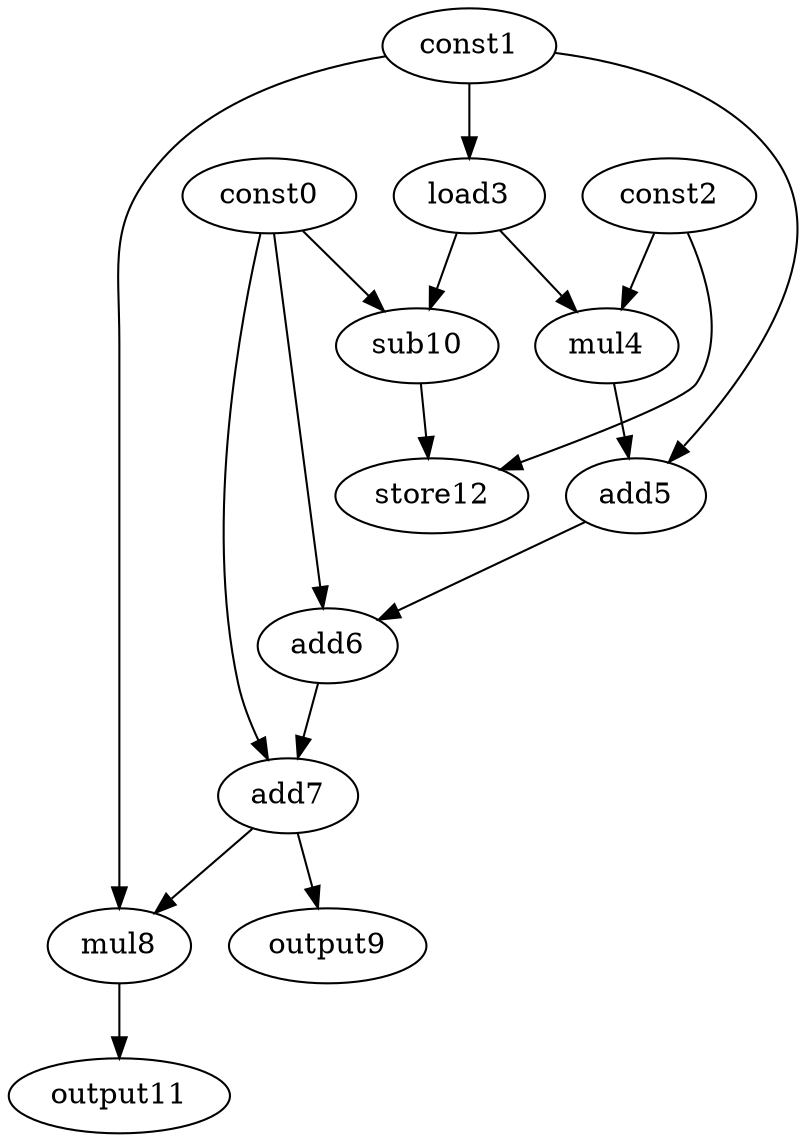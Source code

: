 digraph G { 
const0[opcode=const]; 
const1[opcode=const]; 
const2[opcode=const]; 
load3[opcode=load]; 
mul4[opcode=mul]; 
add5[opcode=add]; 
add6[opcode=add]; 
add7[opcode=add]; 
mul8[opcode=mul]; 
output9[opcode=output]; 
sub10[opcode=sub]; 
output11[opcode=output]; 
store12[opcode=store]; 
const1->load3[operand=0];
const2->mul4[operand=0];
load3->mul4[operand=1];
const0->sub10[operand=0];
load3->sub10[operand=1];
const1->add5[operand=0];
mul4->add5[operand=1];
sub10->store12[operand=0];
const2->store12[operand=1];
const0->add6[operand=0];
add5->add6[operand=1];
const0->add7[operand=0];
add6->add7[operand=1];
const1->mul8[operand=0];
add7->mul8[operand=1];
add7->output9[operand=0];
mul8->output11[operand=0];
}
